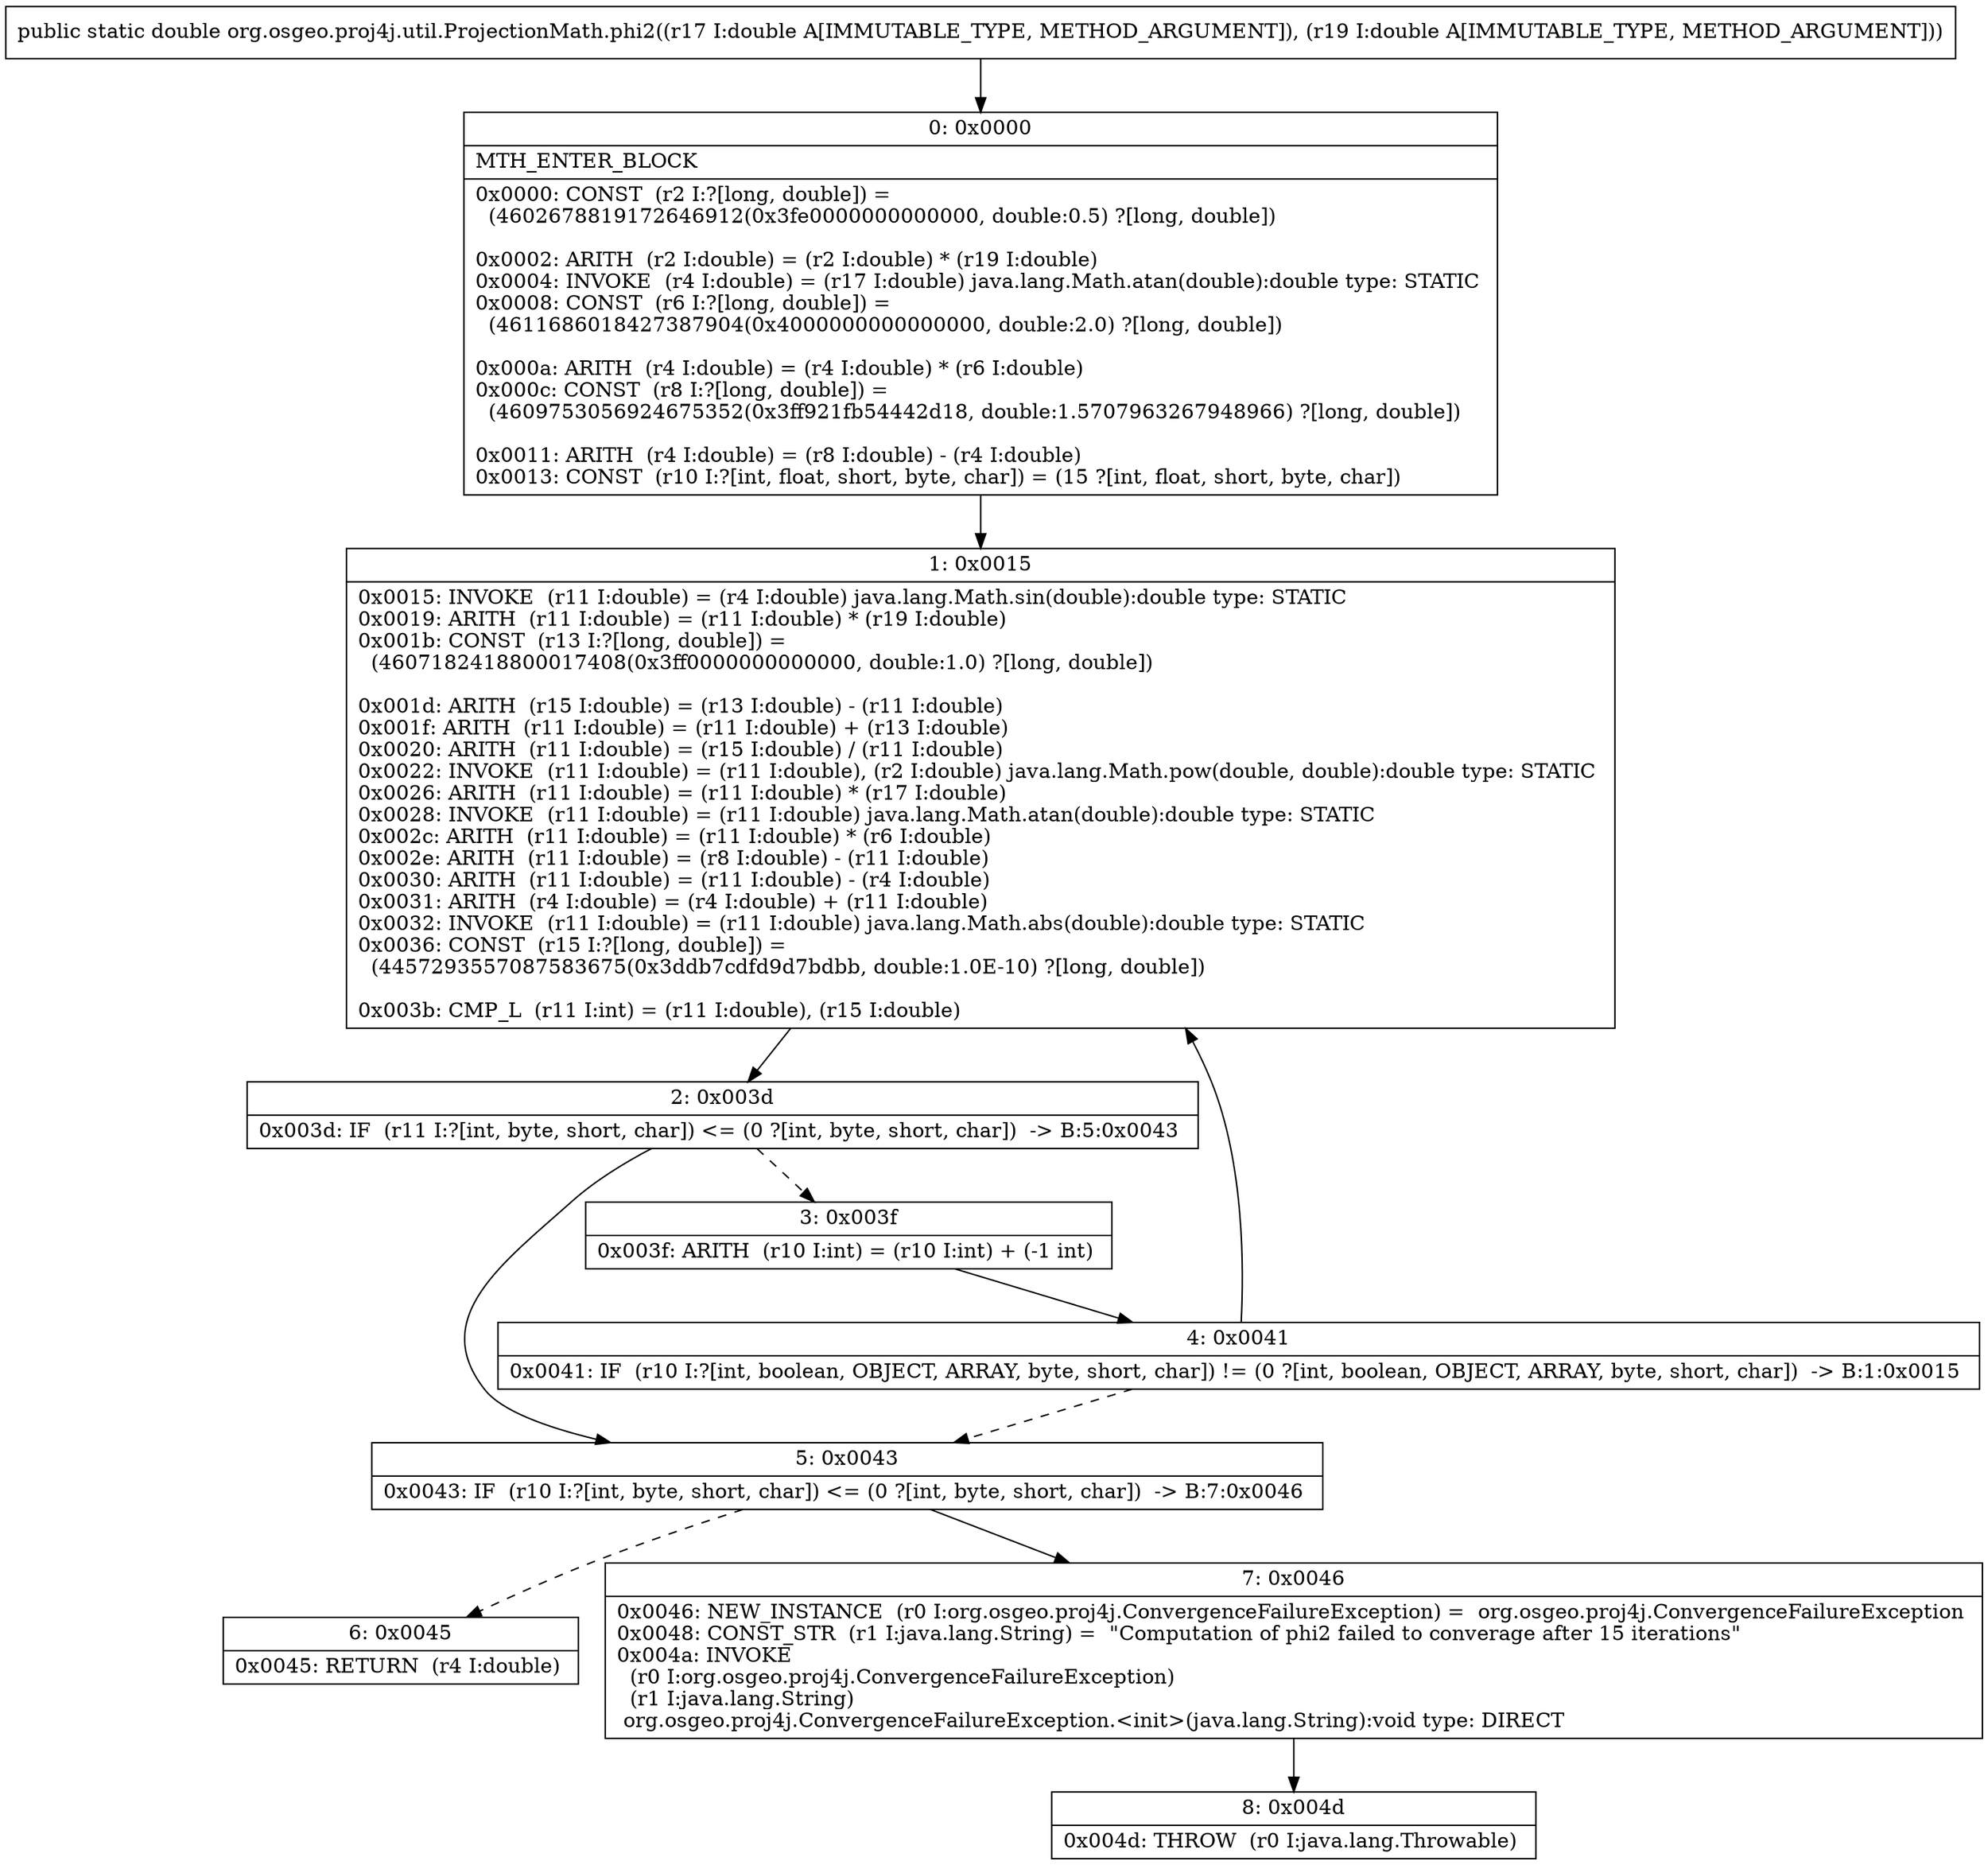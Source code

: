 digraph "CFG fororg.osgeo.proj4j.util.ProjectionMath.phi2(DD)D" {
Node_0 [shape=record,label="{0\:\ 0x0000|MTH_ENTER_BLOCK\l|0x0000: CONST  (r2 I:?[long, double]) = \l  (4602678819172646912(0x3fe0000000000000, double:0.5) ?[long, double])\l \l0x0002: ARITH  (r2 I:double) = (r2 I:double) * (r19 I:double) \l0x0004: INVOKE  (r4 I:double) = (r17 I:double) java.lang.Math.atan(double):double type: STATIC \l0x0008: CONST  (r6 I:?[long, double]) = \l  (4611686018427387904(0x4000000000000000, double:2.0) ?[long, double])\l \l0x000a: ARITH  (r4 I:double) = (r4 I:double) * (r6 I:double) \l0x000c: CONST  (r8 I:?[long, double]) = \l  (4609753056924675352(0x3ff921fb54442d18, double:1.5707963267948966) ?[long, double])\l \l0x0011: ARITH  (r4 I:double) = (r8 I:double) \- (r4 I:double) \l0x0013: CONST  (r10 I:?[int, float, short, byte, char]) = (15 ?[int, float, short, byte, char]) \l}"];
Node_1 [shape=record,label="{1\:\ 0x0015|0x0015: INVOKE  (r11 I:double) = (r4 I:double) java.lang.Math.sin(double):double type: STATIC \l0x0019: ARITH  (r11 I:double) = (r11 I:double) * (r19 I:double) \l0x001b: CONST  (r13 I:?[long, double]) = \l  (4607182418800017408(0x3ff0000000000000, double:1.0) ?[long, double])\l \l0x001d: ARITH  (r15 I:double) = (r13 I:double) \- (r11 I:double) \l0x001f: ARITH  (r11 I:double) = (r11 I:double) + (r13 I:double) \l0x0020: ARITH  (r11 I:double) = (r15 I:double) \/ (r11 I:double) \l0x0022: INVOKE  (r11 I:double) = (r11 I:double), (r2 I:double) java.lang.Math.pow(double, double):double type: STATIC \l0x0026: ARITH  (r11 I:double) = (r11 I:double) * (r17 I:double) \l0x0028: INVOKE  (r11 I:double) = (r11 I:double) java.lang.Math.atan(double):double type: STATIC \l0x002c: ARITH  (r11 I:double) = (r11 I:double) * (r6 I:double) \l0x002e: ARITH  (r11 I:double) = (r8 I:double) \- (r11 I:double) \l0x0030: ARITH  (r11 I:double) = (r11 I:double) \- (r4 I:double) \l0x0031: ARITH  (r4 I:double) = (r4 I:double) + (r11 I:double) \l0x0032: INVOKE  (r11 I:double) = (r11 I:double) java.lang.Math.abs(double):double type: STATIC \l0x0036: CONST  (r15 I:?[long, double]) = \l  (4457293557087583675(0x3ddb7cdfd9d7bdbb, double:1.0E\-10) ?[long, double])\l \l0x003b: CMP_L  (r11 I:int) = (r11 I:double), (r15 I:double) \l}"];
Node_2 [shape=record,label="{2\:\ 0x003d|0x003d: IF  (r11 I:?[int, byte, short, char]) \<= (0 ?[int, byte, short, char])  \-\> B:5:0x0043 \l}"];
Node_3 [shape=record,label="{3\:\ 0x003f|0x003f: ARITH  (r10 I:int) = (r10 I:int) + (\-1 int) \l}"];
Node_4 [shape=record,label="{4\:\ 0x0041|0x0041: IF  (r10 I:?[int, boolean, OBJECT, ARRAY, byte, short, char]) != (0 ?[int, boolean, OBJECT, ARRAY, byte, short, char])  \-\> B:1:0x0015 \l}"];
Node_5 [shape=record,label="{5\:\ 0x0043|0x0043: IF  (r10 I:?[int, byte, short, char]) \<= (0 ?[int, byte, short, char])  \-\> B:7:0x0046 \l}"];
Node_6 [shape=record,label="{6\:\ 0x0045|0x0045: RETURN  (r4 I:double) \l}"];
Node_7 [shape=record,label="{7\:\ 0x0046|0x0046: NEW_INSTANCE  (r0 I:org.osgeo.proj4j.ConvergenceFailureException) =  org.osgeo.proj4j.ConvergenceFailureException \l0x0048: CONST_STR  (r1 I:java.lang.String) =  \"Computation of phi2 failed to converage after 15 iterations\" \l0x004a: INVOKE  \l  (r0 I:org.osgeo.proj4j.ConvergenceFailureException)\l  (r1 I:java.lang.String)\l org.osgeo.proj4j.ConvergenceFailureException.\<init\>(java.lang.String):void type: DIRECT \l}"];
Node_8 [shape=record,label="{8\:\ 0x004d|0x004d: THROW  (r0 I:java.lang.Throwable) \l}"];
MethodNode[shape=record,label="{public static double org.osgeo.proj4j.util.ProjectionMath.phi2((r17 I:double A[IMMUTABLE_TYPE, METHOD_ARGUMENT]), (r19 I:double A[IMMUTABLE_TYPE, METHOD_ARGUMENT])) }"];
MethodNode -> Node_0;
Node_0 -> Node_1;
Node_1 -> Node_2;
Node_2 -> Node_3[style=dashed];
Node_2 -> Node_5;
Node_3 -> Node_4;
Node_4 -> Node_1;
Node_4 -> Node_5[style=dashed];
Node_5 -> Node_6[style=dashed];
Node_5 -> Node_7;
Node_7 -> Node_8;
}


